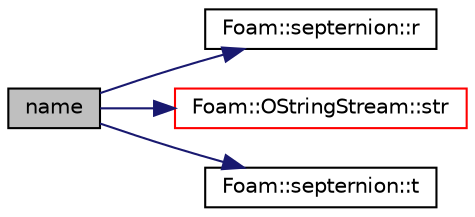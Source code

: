 digraph "name"
{
  bgcolor="transparent";
  edge [fontname="Helvetica",fontsize="10",labelfontname="Helvetica",labelfontsize="10"];
  node [fontname="Helvetica",fontsize="10",shape=record];
  rankdir="LR";
  Node1 [label="name",height=0.2,width=0.4,color="black", fillcolor="grey75", style="filled", fontcolor="black"];
  Node1 -> Node2 [color="midnightblue",fontsize="10",style="solid",fontname="Helvetica"];
  Node2 [label="Foam::septernion::r",height=0.2,width=0.4,color="black",URL="$a02262.html#acc889c2c33fc6bfc923aa687bd4336b2"];
  Node1 -> Node3 [color="midnightblue",fontsize="10",style="solid",fontname="Helvetica"];
  Node3 [label="Foam::OStringStream::str",height=0.2,width=0.4,color="red",URL="$a01726.html#a0bd251dfecae718a4c1568eb3d660697",tooltip="Return the string. "];
  Node1 -> Node4 [color="midnightblue",fontsize="10",style="solid",fontname="Helvetica"];
  Node4 [label="Foam::septernion::t",height=0.2,width=0.4,color="black",URL="$a02262.html#a9843788d6d82317212ae7c974d4995de"];
}
